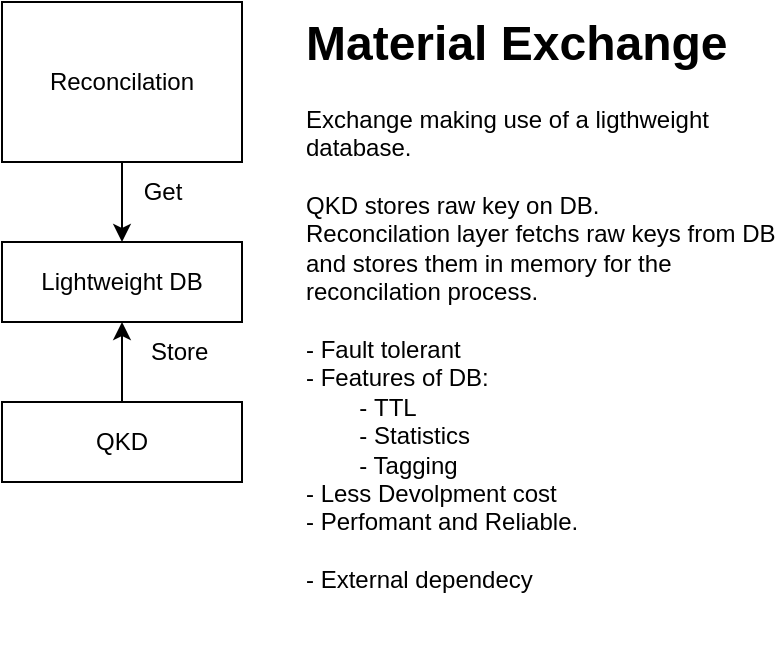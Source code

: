 <mxfile>
    <diagram name="Page-1" id="AHB5HbT78Cxvnr6Cilpf">
        <mxGraphModel dx="491" dy="588" grid="1" gridSize="10" guides="1" tooltips="1" connect="1" arrows="1" fold="1" page="1" pageScale="1" pageWidth="850" pageHeight="1100" math="0" shadow="0">
            <root>
                <mxCell id="0"/>
                <mxCell id="1" parent="0"/>
                <mxCell id="aydbZtYHvP855hGaaAMt-1" value="Reconcilation" style="rounded=0;whiteSpace=wrap;html=1;" parent="1" vertex="1">
                    <mxGeometry x="280" y="480" width="120" height="80" as="geometry"/>
                </mxCell>
                <mxCell id="aydbZtYHvP855hGaaAMt-2" value="QKD" style="rounded=0;whiteSpace=wrap;html=1;" parent="1" vertex="1">
                    <mxGeometry x="280" y="680" width="120" height="40" as="geometry"/>
                </mxCell>
                <mxCell id="aydbZtYHvP855hGaaAMt-3" value="Lightweight DB" style="rounded=0;whiteSpace=wrap;html=1;" parent="1" vertex="1">
                    <mxGeometry x="280" y="600" width="120" height="40" as="geometry"/>
                </mxCell>
                <mxCell id="aydbZtYHvP855hGaaAMt-4" value="" style="endArrow=classic;html=1;rounded=0;entryX=0.5;entryY=1;entryDx=0;entryDy=0;exitX=0.5;exitY=0;exitDx=0;exitDy=0;" parent="1" source="aydbZtYHvP855hGaaAMt-2" target="aydbZtYHvP855hGaaAMt-3" edge="1">
                    <mxGeometry width="50" height="50" relative="1" as="geometry">
                        <mxPoint x="330" y="680" as="sourcePoint"/>
                        <mxPoint x="380" y="630" as="targetPoint"/>
                    </mxGeometry>
                </mxCell>
                <mxCell id="aydbZtYHvP855hGaaAMt-5" value="" style="endArrow=classic;html=1;rounded=0;exitX=0.5;exitY=1;exitDx=0;exitDy=0;entryX=0.5;entryY=0;entryDx=0;entryDy=0;" parent="1" source="aydbZtYHvP855hGaaAMt-1" target="aydbZtYHvP855hGaaAMt-3" edge="1">
                    <mxGeometry width="50" height="50" relative="1" as="geometry">
                        <mxPoint x="320" y="650" as="sourcePoint"/>
                        <mxPoint x="370" y="600" as="targetPoint"/>
                    </mxGeometry>
                </mxCell>
                <mxCell id="aydbZtYHvP855hGaaAMt-6" value="&lt;h1 style=&quot;margin-top: 0px;&quot;&gt;Material Exchange&lt;/h1&gt;&lt;div&gt;Exchange making use of a ligthweight database.&lt;/div&gt;&lt;div&gt;&lt;br&gt;&lt;/div&gt;&lt;div&gt;QKD stores raw key on DB.&lt;br&gt;&lt;/div&gt;&lt;div&gt;Reconcilation layer fetchs raw keys from DB and stores them in memory for the reconcilation process.&amp;nbsp;&lt;/div&gt;&lt;div&gt;&lt;br&gt;&lt;/div&gt;&lt;div&gt;- Fault tolerant&lt;/div&gt;&lt;div&gt;- Features of DB:&lt;/div&gt;&lt;div&gt;&lt;span style=&quot;white-space: pre;&quot;&gt;&#9;&lt;/span&gt;-&amp;nbsp;TTL&lt;/div&gt;&lt;div&gt;&lt;span style=&quot;white-space: pre;&quot;&gt;&#9;&lt;/span&gt;- Statistics&lt;br&gt;&lt;/div&gt;&lt;div&gt;&lt;span style=&quot;white-space: pre;&quot;&gt;&#9;&lt;/span&gt;- Tagging&lt;/div&gt;&lt;div&gt;- Less Devolpment cost&lt;/div&gt;&lt;div&gt;- Perfomant and Reliable.&lt;/div&gt;&lt;div&gt;&lt;br&gt;&lt;/div&gt;&lt;div&gt;- External dependecy&lt;/div&gt;&lt;div&gt;&lt;br&gt;&lt;/div&gt;&lt;div&gt;&lt;br&gt;&lt;/div&gt;&lt;div&gt;&lt;br&gt;&lt;/div&gt;" style="text;html=1;whiteSpace=wrap;overflow=hidden;rounded=0;" parent="1" vertex="1">
                    <mxGeometry x="430" y="480" width="240" height="320" as="geometry"/>
                </mxCell>
                <mxCell id="aydbZtYHvP855hGaaAMt-7" value="Store&amp;nbsp;" style="text;html=1;align=center;verticalAlign=middle;resizable=0;points=[];autosize=1;strokeColor=none;fillColor=none;" parent="1" vertex="1">
                    <mxGeometry x="340" y="640" width="60" height="30" as="geometry"/>
                </mxCell>
                <mxCell id="aydbZtYHvP855hGaaAMt-8" value="Get" style="text;html=1;align=center;verticalAlign=middle;resizable=0;points=[];autosize=1;strokeColor=none;fillColor=none;" parent="1" vertex="1">
                    <mxGeometry x="340" y="560" width="40" height="30" as="geometry"/>
                </mxCell>
            </root>
        </mxGraphModel>
    </diagram>
</mxfile>